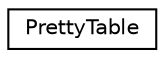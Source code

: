 digraph "Graphical Class Hierarchy"
{
 // LATEX_PDF_SIZE
  edge [fontname="Helvetica",fontsize="10",labelfontname="Helvetica",labelfontsize="10"];
  node [fontname="Helvetica",fontsize="10",shape=record];
  rankdir="LR";
  Node0 [label="PrettyTable",height=0.2,width=0.4,color="black", fillcolor="white", style="filled",URL="$classPrettyTable.html",tooltip=" "];
}
